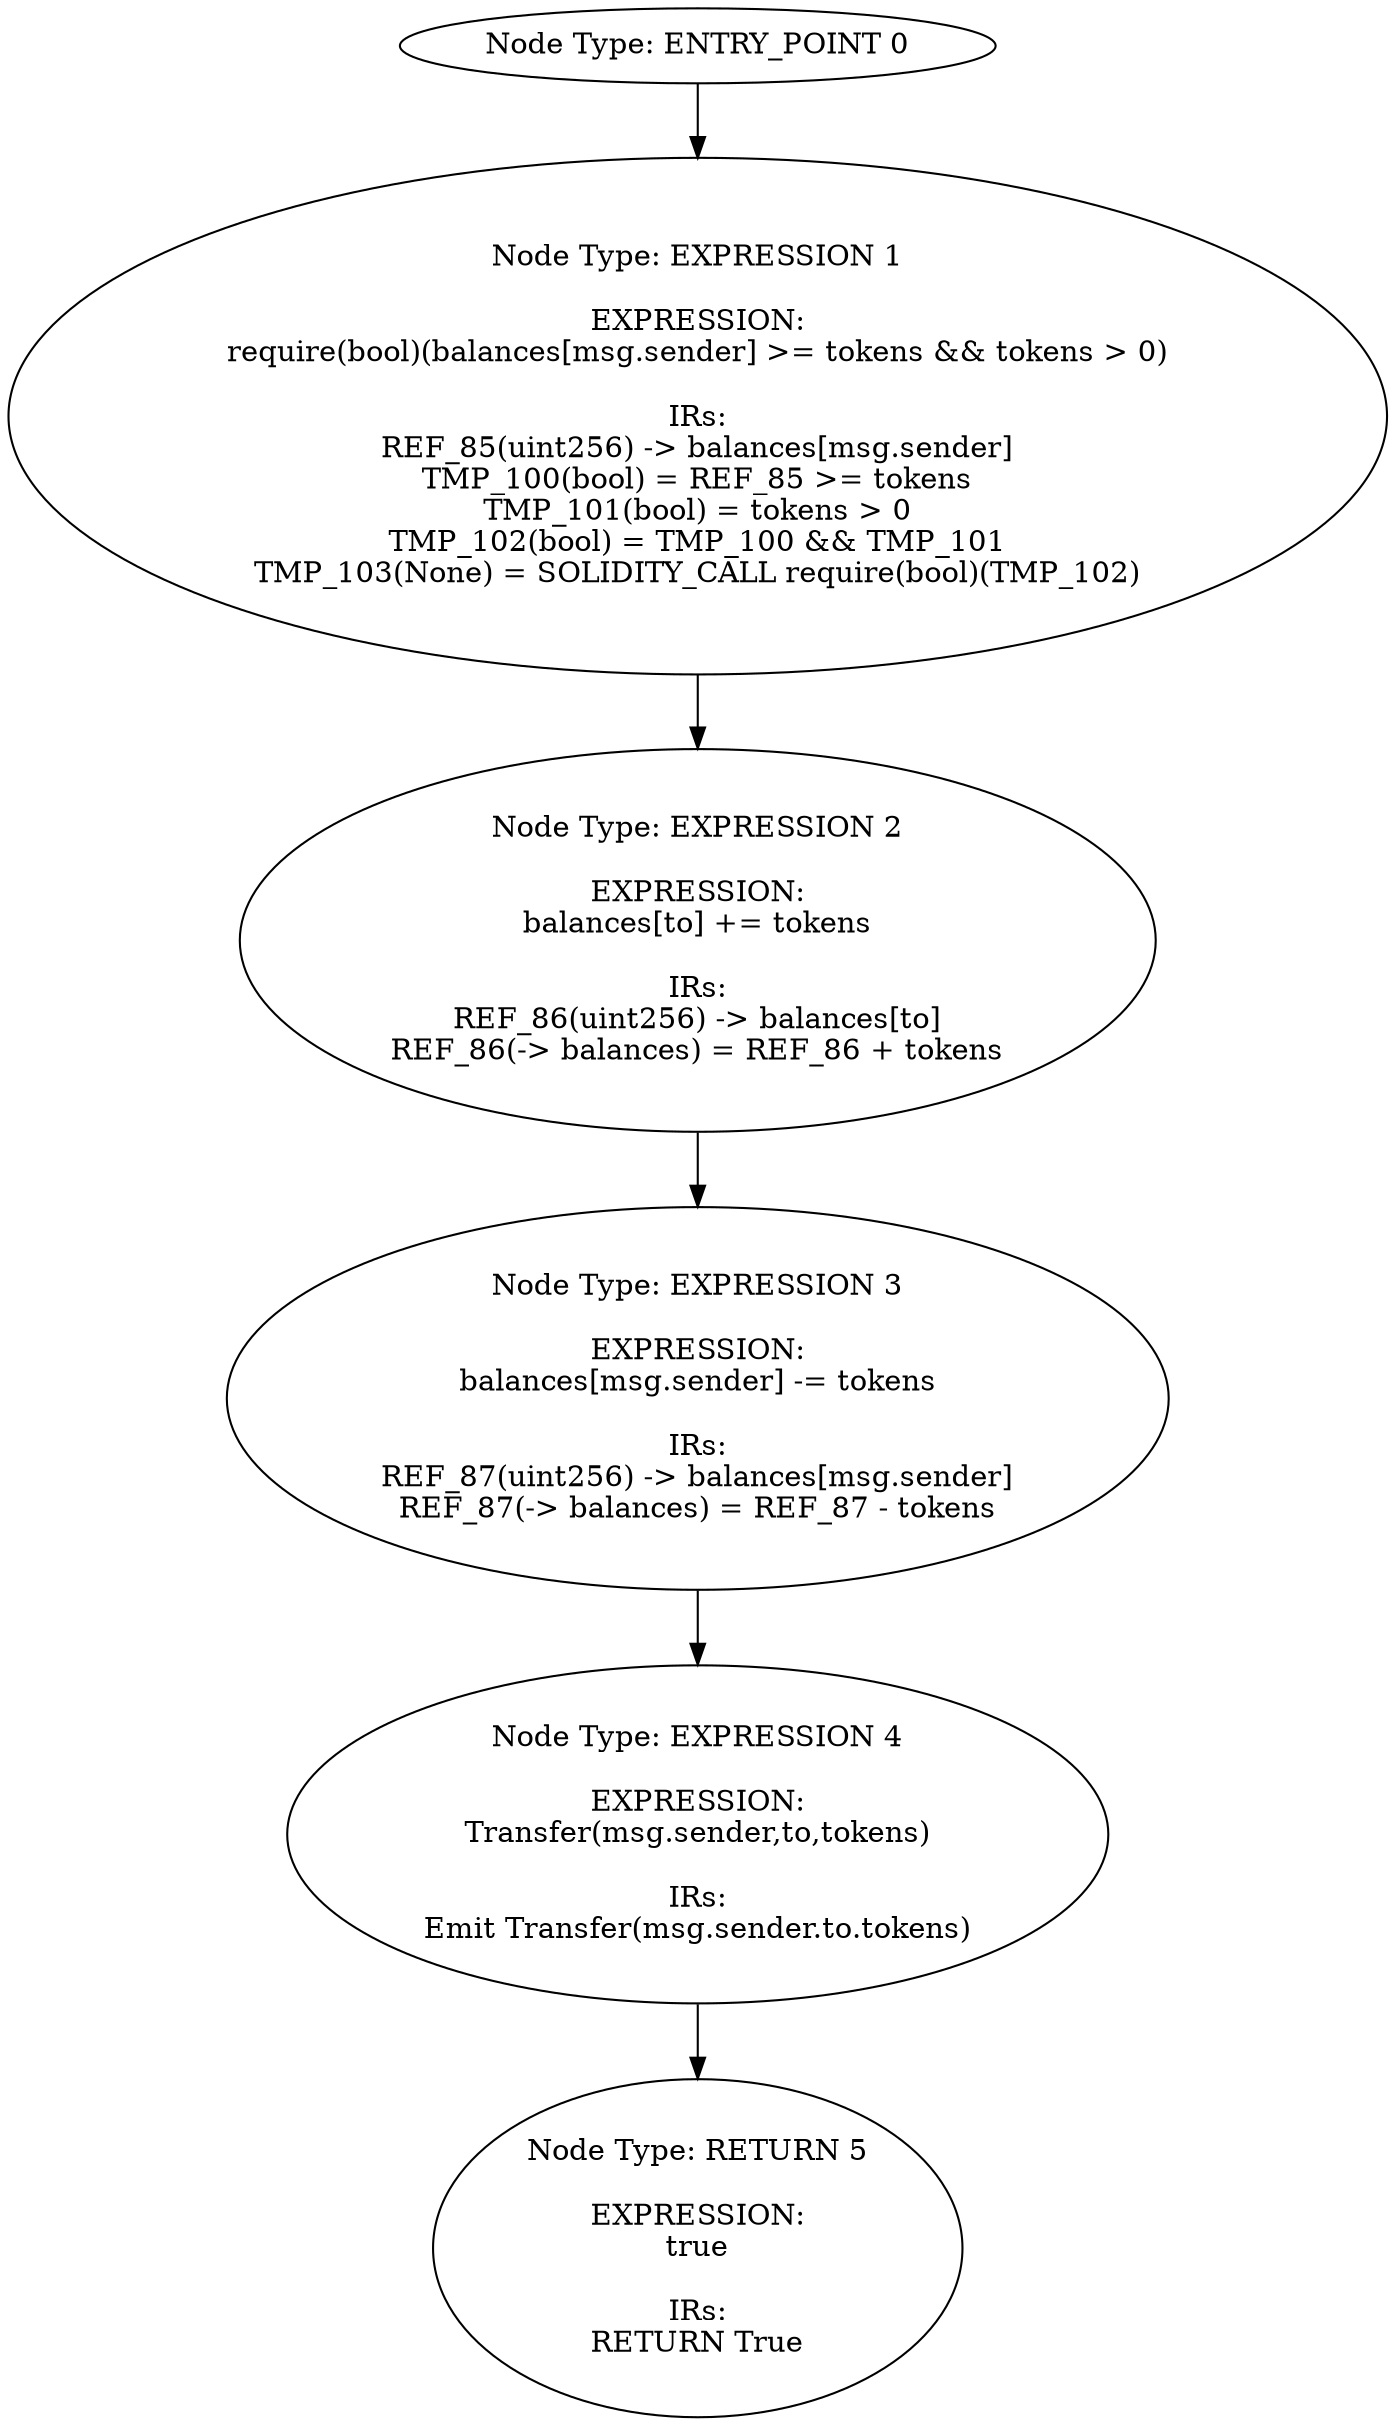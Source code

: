 digraph{
0[label="Node Type: ENTRY_POINT 0
"];
0->1;
1[label="Node Type: EXPRESSION 1

EXPRESSION:
require(bool)(balances[msg.sender] >= tokens && tokens > 0)

IRs:
REF_85(uint256) -> balances[msg.sender]
TMP_100(bool) = REF_85 >= tokens
TMP_101(bool) = tokens > 0
TMP_102(bool) = TMP_100 && TMP_101
TMP_103(None) = SOLIDITY_CALL require(bool)(TMP_102)"];
1->2;
2[label="Node Type: EXPRESSION 2

EXPRESSION:
balances[to] += tokens

IRs:
REF_86(uint256) -> balances[to]
REF_86(-> balances) = REF_86 + tokens"];
2->3;
3[label="Node Type: EXPRESSION 3

EXPRESSION:
balances[msg.sender] -= tokens

IRs:
REF_87(uint256) -> balances[msg.sender]
REF_87(-> balances) = REF_87 - tokens"];
3->4;
4[label="Node Type: EXPRESSION 4

EXPRESSION:
Transfer(msg.sender,to,tokens)

IRs:
Emit Transfer(msg.sender.to.tokens)"];
4->5;
5[label="Node Type: RETURN 5

EXPRESSION:
true

IRs:
RETURN True"];
}
